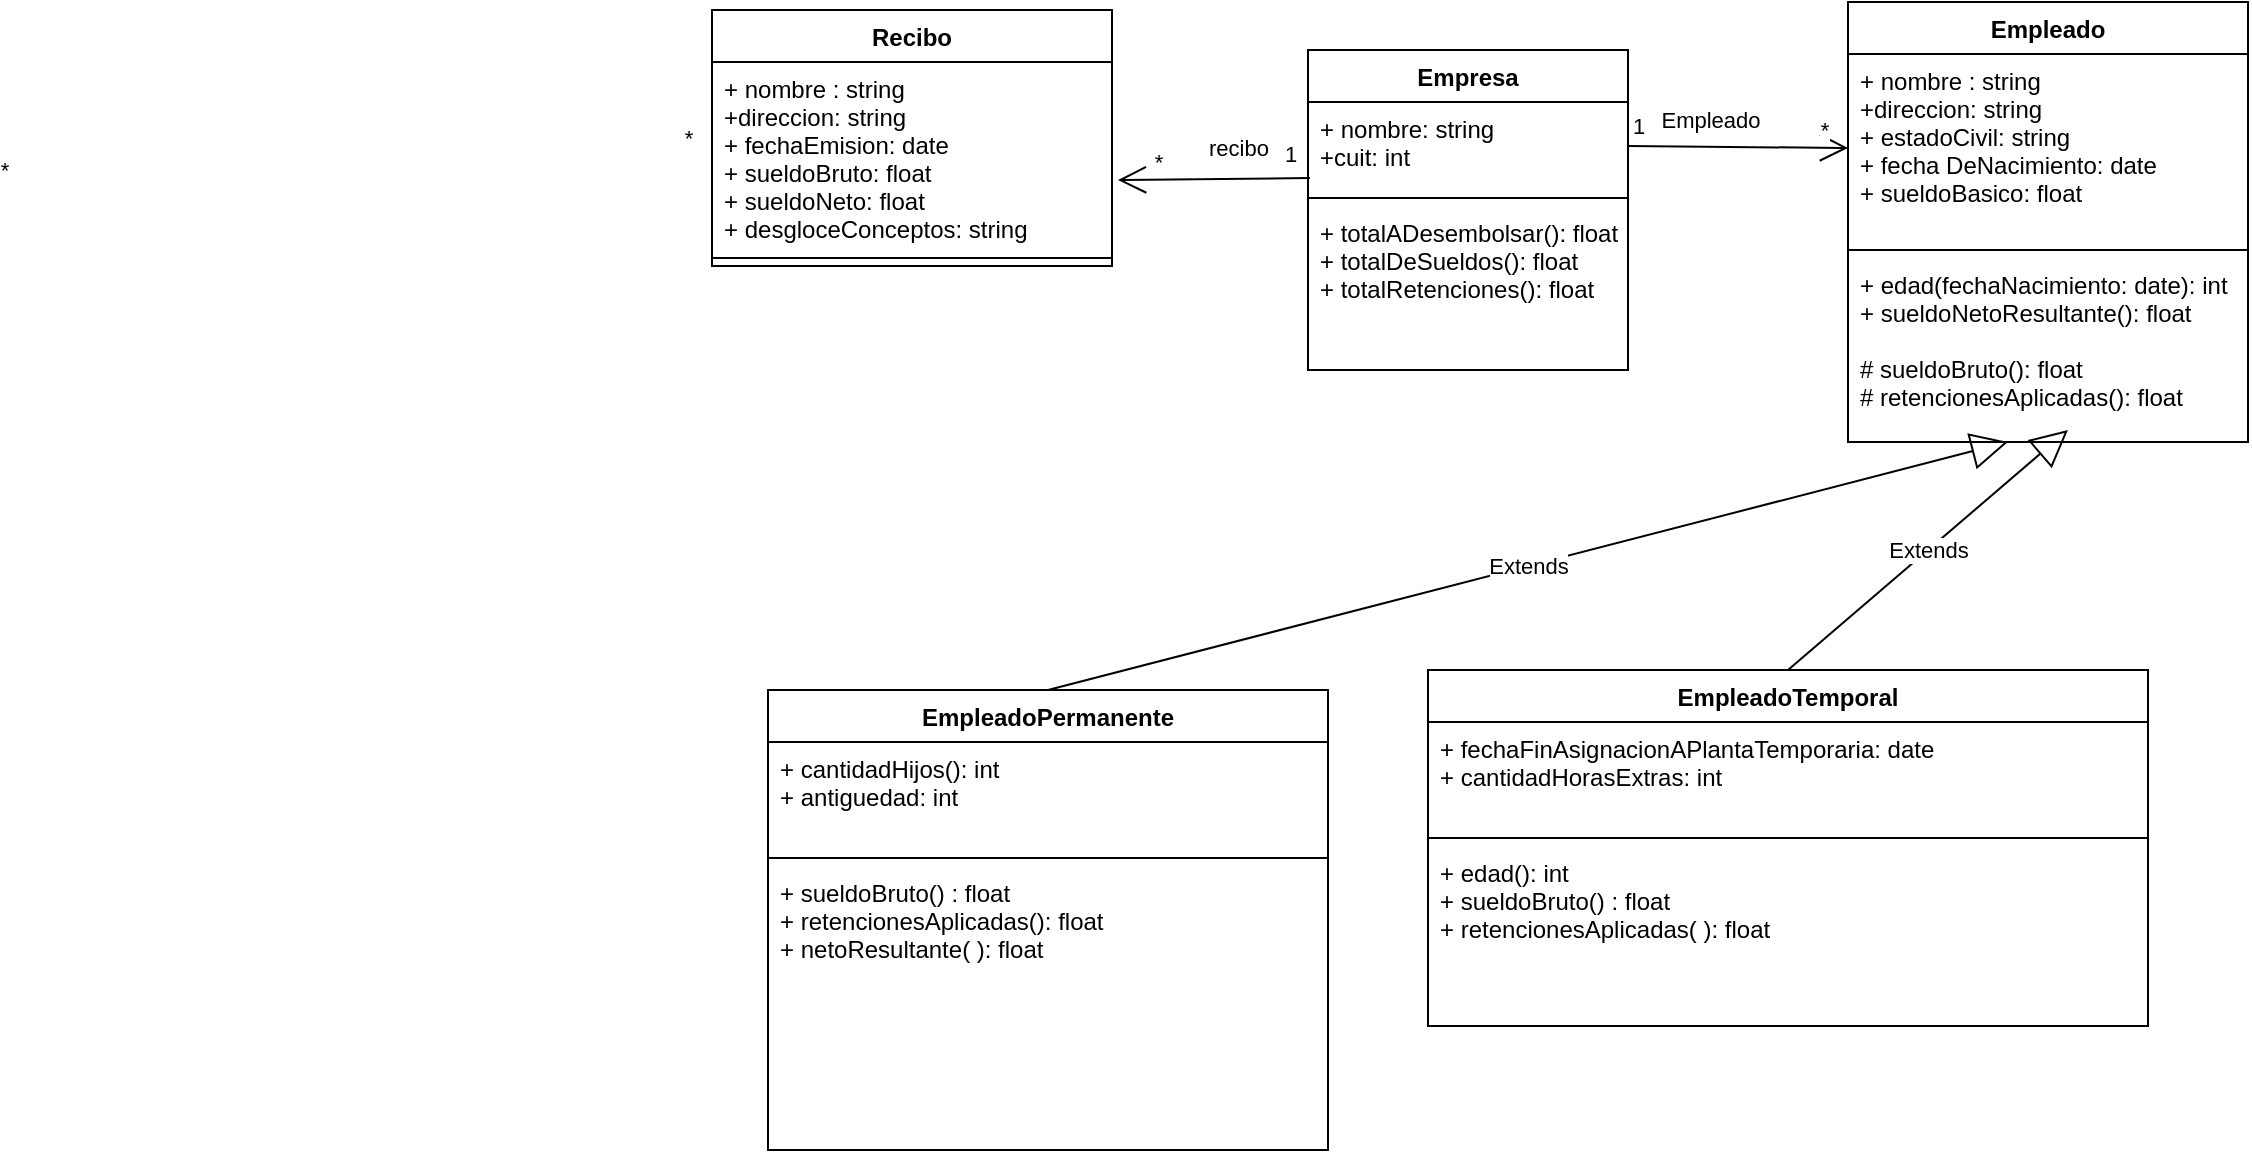 <mxfile version="20.2.8" type="github"><diagram id="C5RBs43oDa-KdzZeNtuy" name="Page-1"><mxGraphModel dx="1929" dy="525" grid="1" gridSize="10" guides="1" tooltips="1" connect="1" arrows="1" fold="1" page="1" pageScale="1" pageWidth="827" pageHeight="1169" math="0" shadow="0"><root><mxCell id="WIyWlLk6GJQsqaUBKTNV-0"/><mxCell id="WIyWlLk6GJQsqaUBKTNV-1" parent="WIyWlLk6GJQsqaUBKTNV-0"/><mxCell id="QcYPXOGKKtOlu-dH8qZN-12" value="Empleado" style="swimlane;fontStyle=1;align=center;verticalAlign=top;childLayout=stackLayout;horizontal=1;startSize=26;horizontalStack=0;resizeParent=1;resizeParentMax=0;resizeLast=0;collapsible=1;marginBottom=0;" parent="WIyWlLk6GJQsqaUBKTNV-1" vertex="1"><mxGeometry x="600" y="26" width="200" height="220" as="geometry"/></mxCell><mxCell id="QcYPXOGKKtOlu-dH8qZN-13" value="+ nombre : string&#10;+direccion: string&#10;+ estadoCivil: string&#10;+ fecha DeNacimiento: date&#10;+ sueldoBasico: float" style="text;strokeColor=none;fillColor=none;align=left;verticalAlign=top;spacingLeft=4;spacingRight=4;overflow=hidden;rotatable=0;points=[[0,0.5],[1,0.5]];portConstraint=eastwest;" parent="QcYPXOGKKtOlu-dH8qZN-12" vertex="1"><mxGeometry y="26" width="200" height="94" as="geometry"/></mxCell><mxCell id="QcYPXOGKKtOlu-dH8qZN-14" value="" style="line;strokeWidth=1;fillColor=none;align=left;verticalAlign=middle;spacingTop=-1;spacingLeft=3;spacingRight=3;rotatable=0;labelPosition=right;points=[];portConstraint=eastwest;" parent="QcYPXOGKKtOlu-dH8qZN-12" vertex="1"><mxGeometry y="120" width="200" height="8" as="geometry"/></mxCell><mxCell id="QcYPXOGKKtOlu-dH8qZN-15" value="+ edad(fechaNacimiento: date): int&#10;+ sueldoNetoResultante(): float&#10;&#10;# sueldoBruto(): float&#10;# retencionesAplicadas(): float&#10;&#10;&#10;" style="text;strokeColor=none;fillColor=none;align=left;verticalAlign=top;spacingLeft=4;spacingRight=4;overflow=hidden;rotatable=0;points=[[0,0.5],[1,0.5]];portConstraint=eastwest;" parent="QcYPXOGKKtOlu-dH8qZN-12" vertex="1"><mxGeometry y="128" width="200" height="92" as="geometry"/></mxCell><mxCell id="QcYPXOGKKtOlu-dH8qZN-16" value="" style="endArrow=open;endFill=1;endSize=12;html=1;rounded=0;exitX=1;exitY=0.5;exitDx=0;exitDy=0;entryX=0;entryY=0.5;entryDx=0;entryDy=0;" parent="WIyWlLk6GJQsqaUBKTNV-1" source="QcYPXOGKKtOlu-dH8qZN-44" target="QcYPXOGKKtOlu-dH8qZN-13" edge="1"><mxGeometry width="160" relative="1" as="geometry"><mxPoint x="300" y="99.982" as="sourcePoint"/><mxPoint x="470" y="110" as="targetPoint"/></mxGeometry></mxCell><mxCell id="QcYPXOGKKtOlu-dH8qZN-17" value="Empleado" style="edgeLabel;html=1;align=center;verticalAlign=middle;resizable=0;points=[];" parent="QcYPXOGKKtOlu-dH8qZN-16" vertex="1" connectable="0"><mxGeometry x="-0.253" y="-1" relative="1" as="geometry"><mxPoint y="-15" as="offset"/></mxGeometry></mxCell><mxCell id="QcYPXOGKKtOlu-dH8qZN-18" value="1" style="edgeLabel;html=1;align=center;verticalAlign=middle;resizable=0;points=[];" parent="QcYPXOGKKtOlu-dH8qZN-16" vertex="1" connectable="0"><mxGeometry x="-0.907" y="-1" relative="1" as="geometry"><mxPoint y="-11" as="offset"/></mxGeometry></mxCell><mxCell id="QcYPXOGKKtOlu-dH8qZN-19" value="*" style="edgeLabel;html=1;align=center;verticalAlign=middle;resizable=0;points=[];" parent="QcYPXOGKKtOlu-dH8qZN-16" vertex="1" connectable="0"><mxGeometry x="0.78" relative="1" as="geometry"><mxPoint y="-9" as="offset"/></mxGeometry></mxCell><mxCell id="QcYPXOGKKtOlu-dH8qZN-51" value="*" style="edgeLabel;html=1;align=center;verticalAlign=middle;resizable=0;points=[];" parent="QcYPXOGKKtOlu-dH8qZN-16" vertex="1" connectable="0"><mxGeometry x="0.78" relative="1" as="geometry"><mxPoint x="-568" y="-5" as="offset"/></mxGeometry></mxCell><mxCell id="QcYPXOGKKtOlu-dH8qZN-24" value="EmpleadoTemporal" style="swimlane;fontStyle=1;align=center;verticalAlign=top;childLayout=stackLayout;horizontal=1;startSize=26;horizontalStack=0;resizeParent=1;resizeParentMax=0;resizeLast=0;collapsible=1;marginBottom=0;" parent="WIyWlLk6GJQsqaUBKTNV-1" vertex="1"><mxGeometry x="390" y="360" width="360" height="178" as="geometry"/></mxCell><mxCell id="QcYPXOGKKtOlu-dH8qZN-25" value="+ fechaFinAsignacionAPlantaTemporaria: date&#10;+ cantidadHorasExtras: int" style="text;strokeColor=none;fillColor=none;align=left;verticalAlign=top;spacingLeft=4;spacingRight=4;overflow=hidden;rotatable=0;points=[[0,0.5],[1,0.5]];portConstraint=eastwest;" parent="QcYPXOGKKtOlu-dH8qZN-24" vertex="1"><mxGeometry y="26" width="360" height="54" as="geometry"/></mxCell><mxCell id="QcYPXOGKKtOlu-dH8qZN-26" value="" style="line;strokeWidth=1;fillColor=none;align=left;verticalAlign=middle;spacingTop=-1;spacingLeft=3;spacingRight=3;rotatable=0;labelPosition=right;points=[];portConstraint=eastwest;" parent="QcYPXOGKKtOlu-dH8qZN-24" vertex="1"><mxGeometry y="80" width="360" height="8" as="geometry"/></mxCell><mxCell id="QcYPXOGKKtOlu-dH8qZN-27" value="+ edad(): int&#10;+ sueldoBruto() : float&#10;+ retencionesAplicadas( ): float" style="text;strokeColor=none;fillColor=none;align=left;verticalAlign=top;spacingLeft=4;spacingRight=4;overflow=hidden;rotatable=0;points=[[0,0.5],[1,0.5]];portConstraint=eastwest;" parent="QcYPXOGKKtOlu-dH8qZN-24" vertex="1"><mxGeometry y="88" width="360" height="90" as="geometry"/></mxCell><mxCell id="QcYPXOGKKtOlu-dH8qZN-29" value="Extends" style="endArrow=block;endSize=16;endFill=0;html=1;rounded=0;exitX=0.5;exitY=0;exitDx=0;exitDy=0;entryX=0.4;entryY=1;entryDx=0;entryDy=0;entryPerimeter=0;" parent="WIyWlLk6GJQsqaUBKTNV-1" source="QcYPXOGKKtOlu-dH8qZN-37" target="QcYPXOGKKtOlu-dH8qZN-15" edge="1"><mxGeometry width="160" relative="1" as="geometry"><mxPoint x="190" y="360" as="sourcePoint"/><mxPoint x="564.96" y="220" as="targetPoint"/></mxGeometry></mxCell><mxCell id="QcYPXOGKKtOlu-dH8qZN-30" value="Extends" style="endArrow=block;endSize=16;endFill=0;html=1;rounded=0;exitX=0.5;exitY=0;exitDx=0;exitDy=0;" parent="WIyWlLk6GJQsqaUBKTNV-1" source="QcYPXOGKKtOlu-dH8qZN-24" edge="1"><mxGeometry width="160" relative="1" as="geometry"><mxPoint x="480" y="280" as="sourcePoint"/><mxPoint x="710" y="240" as="targetPoint"/></mxGeometry></mxCell><mxCell id="QcYPXOGKKtOlu-dH8qZN-37" value="EmpleadoPermanente" style="swimlane;fontStyle=1;align=center;verticalAlign=top;childLayout=stackLayout;horizontal=1;startSize=26;horizontalStack=0;resizeParent=1;resizeParentMax=0;resizeLast=0;collapsible=1;marginBottom=0;" parent="WIyWlLk6GJQsqaUBKTNV-1" vertex="1"><mxGeometry x="60" y="370" width="280" height="230" as="geometry"/></mxCell><mxCell id="QcYPXOGKKtOlu-dH8qZN-38" value="+ cantidadHijos(): int&#10;+ antiguedad: int" style="text;strokeColor=none;fillColor=none;align=left;verticalAlign=top;spacingLeft=4;spacingRight=4;overflow=hidden;rotatable=0;points=[[0,0.5],[1,0.5]];portConstraint=eastwest;" parent="QcYPXOGKKtOlu-dH8qZN-37" vertex="1"><mxGeometry y="26" width="280" height="54" as="geometry"/></mxCell><mxCell id="QcYPXOGKKtOlu-dH8qZN-39" value="" style="line;strokeWidth=1;fillColor=none;align=left;verticalAlign=middle;spacingTop=-1;spacingLeft=3;spacingRight=3;rotatable=0;labelPosition=right;points=[];portConstraint=eastwest;" parent="QcYPXOGKKtOlu-dH8qZN-37" vertex="1"><mxGeometry y="80" width="280" height="8" as="geometry"/></mxCell><mxCell id="QcYPXOGKKtOlu-dH8qZN-40" value="+ sueldoBruto() : float&#10;+ retencionesAplicadas(): float&#10;+ netoResultante( ): float" style="text;strokeColor=none;fillColor=none;align=left;verticalAlign=top;spacingLeft=4;spacingRight=4;overflow=hidden;rotatable=0;points=[[0,0.5],[1,0.5]];portConstraint=eastwest;" parent="QcYPXOGKKtOlu-dH8qZN-37" vertex="1"><mxGeometry y="88" width="280" height="142" as="geometry"/></mxCell><mxCell id="QcYPXOGKKtOlu-dH8qZN-43" value="Empresa" style="swimlane;fontStyle=1;align=center;verticalAlign=top;childLayout=stackLayout;horizontal=1;startSize=26;horizontalStack=0;resizeParent=1;resizeParentMax=0;resizeLast=0;collapsible=1;marginBottom=0;" parent="WIyWlLk6GJQsqaUBKTNV-1" vertex="1"><mxGeometry x="330" y="50" width="160" height="160" as="geometry"/></mxCell><mxCell id="QcYPXOGKKtOlu-dH8qZN-44" value="+ nombre: string&#10;+cuit: int&#10;" style="text;strokeColor=none;fillColor=none;align=left;verticalAlign=top;spacingLeft=4;spacingRight=4;overflow=hidden;rotatable=0;points=[[0,0.5],[1,0.5]];portConstraint=eastwest;" parent="QcYPXOGKKtOlu-dH8qZN-43" vertex="1"><mxGeometry y="26" width="160" height="44" as="geometry"/></mxCell><mxCell id="QcYPXOGKKtOlu-dH8qZN-45" value="" style="line;strokeWidth=1;fillColor=none;align=left;verticalAlign=middle;spacingTop=-1;spacingLeft=3;spacingRight=3;rotatable=0;labelPosition=right;points=[];portConstraint=eastwest;" parent="QcYPXOGKKtOlu-dH8qZN-43" vertex="1"><mxGeometry y="70" width="160" height="8" as="geometry"/></mxCell><mxCell id="QcYPXOGKKtOlu-dH8qZN-46" value="+ totalADesembolsar(): float&#10;+ totalDeSueldos(): float&#10;+ totalRetenciones(): float&#10;" style="text;strokeColor=none;fillColor=none;align=left;verticalAlign=top;spacingLeft=4;spacingRight=4;overflow=hidden;rotatable=0;points=[[0,0.5],[1,0.5]];portConstraint=eastwest;" parent="QcYPXOGKKtOlu-dH8qZN-43" vertex="1"><mxGeometry y="78" width="160" height="82" as="geometry"/></mxCell><mxCell id="QcYPXOGKKtOlu-dH8qZN-47" value="Recibo" style="swimlane;fontStyle=1;align=center;verticalAlign=top;childLayout=stackLayout;horizontal=1;startSize=26;horizontalStack=0;resizeParent=1;resizeParentMax=0;resizeLast=0;collapsible=1;marginBottom=0;" parent="WIyWlLk6GJQsqaUBKTNV-1" vertex="1"><mxGeometry x="32" y="30" width="200" height="128" as="geometry"/></mxCell><mxCell id="QcYPXOGKKtOlu-dH8qZN-48" value="+ nombre : string&#10;+direccion: string&#10;+ fechaEmision: date&#10;+ sueldoBruto: float&#10;+ sueldoNeto: float&#10;+ desgloceConceptos: string" style="text;strokeColor=none;fillColor=none;align=left;verticalAlign=top;spacingLeft=4;spacingRight=4;overflow=hidden;rotatable=0;points=[[0,0.5],[1,0.5]];portConstraint=eastwest;" parent="QcYPXOGKKtOlu-dH8qZN-47" vertex="1"><mxGeometry y="26" width="200" height="94" as="geometry"/></mxCell><mxCell id="QcYPXOGKKtOlu-dH8qZN-49" value="" style="line;strokeWidth=1;fillColor=none;align=left;verticalAlign=middle;spacingTop=-1;spacingLeft=3;spacingRight=3;rotatable=0;labelPosition=right;points=[];portConstraint=eastwest;" parent="QcYPXOGKKtOlu-dH8qZN-47" vertex="1"><mxGeometry y="120" width="200" height="8" as="geometry"/></mxCell><mxCell id="QcYPXOGKKtOlu-dH8qZN-52" value="" style="endArrow=open;endFill=1;endSize=12;html=1;rounded=0;exitX=0.006;exitY=0.864;exitDx=0;exitDy=0;entryX=1.015;entryY=0.628;entryDx=0;entryDy=0;exitPerimeter=0;entryPerimeter=0;" parent="WIyWlLk6GJQsqaUBKTNV-1" source="QcYPXOGKKtOlu-dH8qZN-44" target="QcYPXOGKKtOlu-dH8qZN-48" edge="1"><mxGeometry width="160" relative="1" as="geometry"><mxPoint x="500" y="108" as="sourcePoint"/><mxPoint x="610" y="109" as="targetPoint"/></mxGeometry></mxCell><mxCell id="QcYPXOGKKtOlu-dH8qZN-53" value="recibo" style="edgeLabel;html=1;align=center;verticalAlign=middle;resizable=0;points=[];" parent="QcYPXOGKKtOlu-dH8qZN-52" vertex="1" connectable="0"><mxGeometry x="-0.253" y="-1" relative="1" as="geometry"><mxPoint y="-15" as="offset"/></mxGeometry></mxCell><mxCell id="QcYPXOGKKtOlu-dH8qZN-54" value="1" style="edgeLabel;html=1;align=center;verticalAlign=middle;resizable=0;points=[];" parent="QcYPXOGKKtOlu-dH8qZN-52" vertex="1" connectable="0"><mxGeometry x="-0.907" y="-1" relative="1" as="geometry"><mxPoint x="-6" y="-11" as="offset"/></mxGeometry></mxCell><mxCell id="QcYPXOGKKtOlu-dH8qZN-55" value="*" style="edgeLabel;html=1;align=center;verticalAlign=middle;resizable=0;points=[];" parent="QcYPXOGKKtOlu-dH8qZN-52" vertex="1" connectable="0"><mxGeometry x="0.78" relative="1" as="geometry"><mxPoint x="9" y="-9" as="offset"/></mxGeometry></mxCell><mxCell id="QcYPXOGKKtOlu-dH8qZN-56" value="*" style="edgeLabel;html=1;align=center;verticalAlign=middle;resizable=0;points=[];" parent="QcYPXOGKKtOlu-dH8qZN-52" vertex="1" connectable="0"><mxGeometry x="0.78" relative="1" as="geometry"><mxPoint x="-568" y="-5" as="offset"/></mxGeometry></mxCell></root></mxGraphModel></diagram></mxfile>